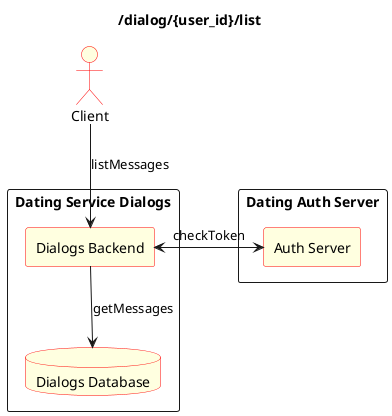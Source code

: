 @startuml
title "/dialog/{user_id}/list"
skinparam database  {
    BorderColor Red
    BackgroundColor LightYellow
}

skinparam agent {
    BorderColor Red
    BackgroundColor LightYellow
}

skinparam collections {
    BorderColor Red
    BackgroundColor LightYellow
}
skinparam actor {
    BorderColor Red
    BackgroundColor LightYellow
}

skinparam queue {
    BorderColor Red
    BackgroundColor LightYellow
}
actor Client as client1


rectangle "Dating Auth Server" {
    agent "Auth Server" as auth_server
}

rectangle "Dating Service Dialogs" {
    agent "Dialogs Backend" as backend_dialogs
    database "Dialogs Database" as db_dialogs
}

client1 -down-> backend_dialogs: "listMessages"
backend_dialogs <-> auth_server: "checkToken"
backend_dialogs -down->db_dialogs: "getMessages"